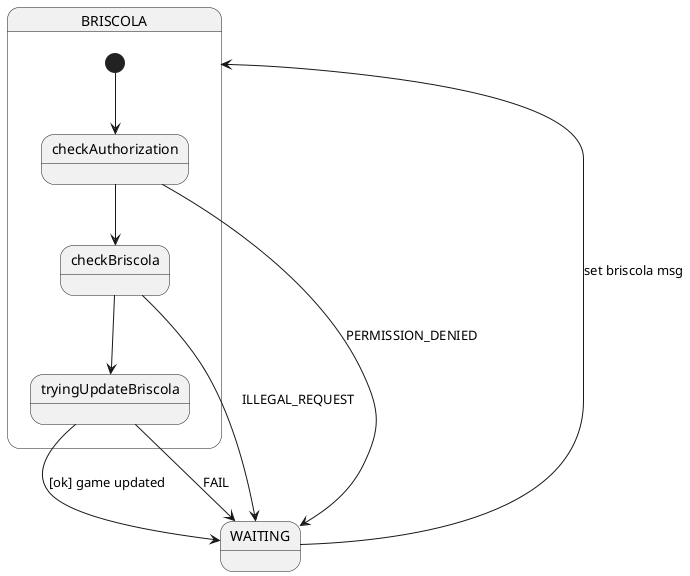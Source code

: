 @startuml
WAITING -right-> BRISCOLA: set briscola msg

state BRISCOLA{

[*]--> checkAuthorization
checkAuthorization --> WAITING: PERMISSION_DENIED
checkAuthorization --> checkBriscola
checkBriscola --> WAITING: ILLEGAL_REQUEST
checkBriscola  --> tryingUpdateBriscola
tryingUpdateBriscola --> WAITING: [ok] game updated
tryingUpdateBriscola --> WAITING: FAIL

}

@enduml